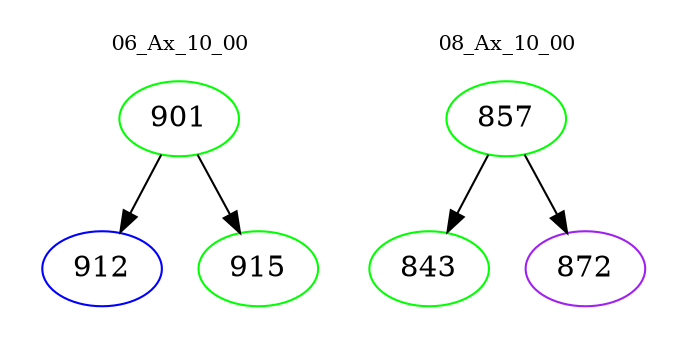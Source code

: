 digraph{
subgraph cluster_0 {
color = white
label = "06_Ax_10_00";
fontsize=10;
T0_901 [label="901", color="green"]
T0_901 -> T0_912 [color="black"]
T0_912 [label="912", color="blue"]
T0_901 -> T0_915 [color="black"]
T0_915 [label="915", color="green"]
}
subgraph cluster_1 {
color = white
label = "08_Ax_10_00";
fontsize=10;
T1_857 [label="857", color="green"]
T1_857 -> T1_843 [color="black"]
T1_843 [label="843", color="green"]
T1_857 -> T1_872 [color="black"]
T1_872 [label="872", color="purple"]
}
}
